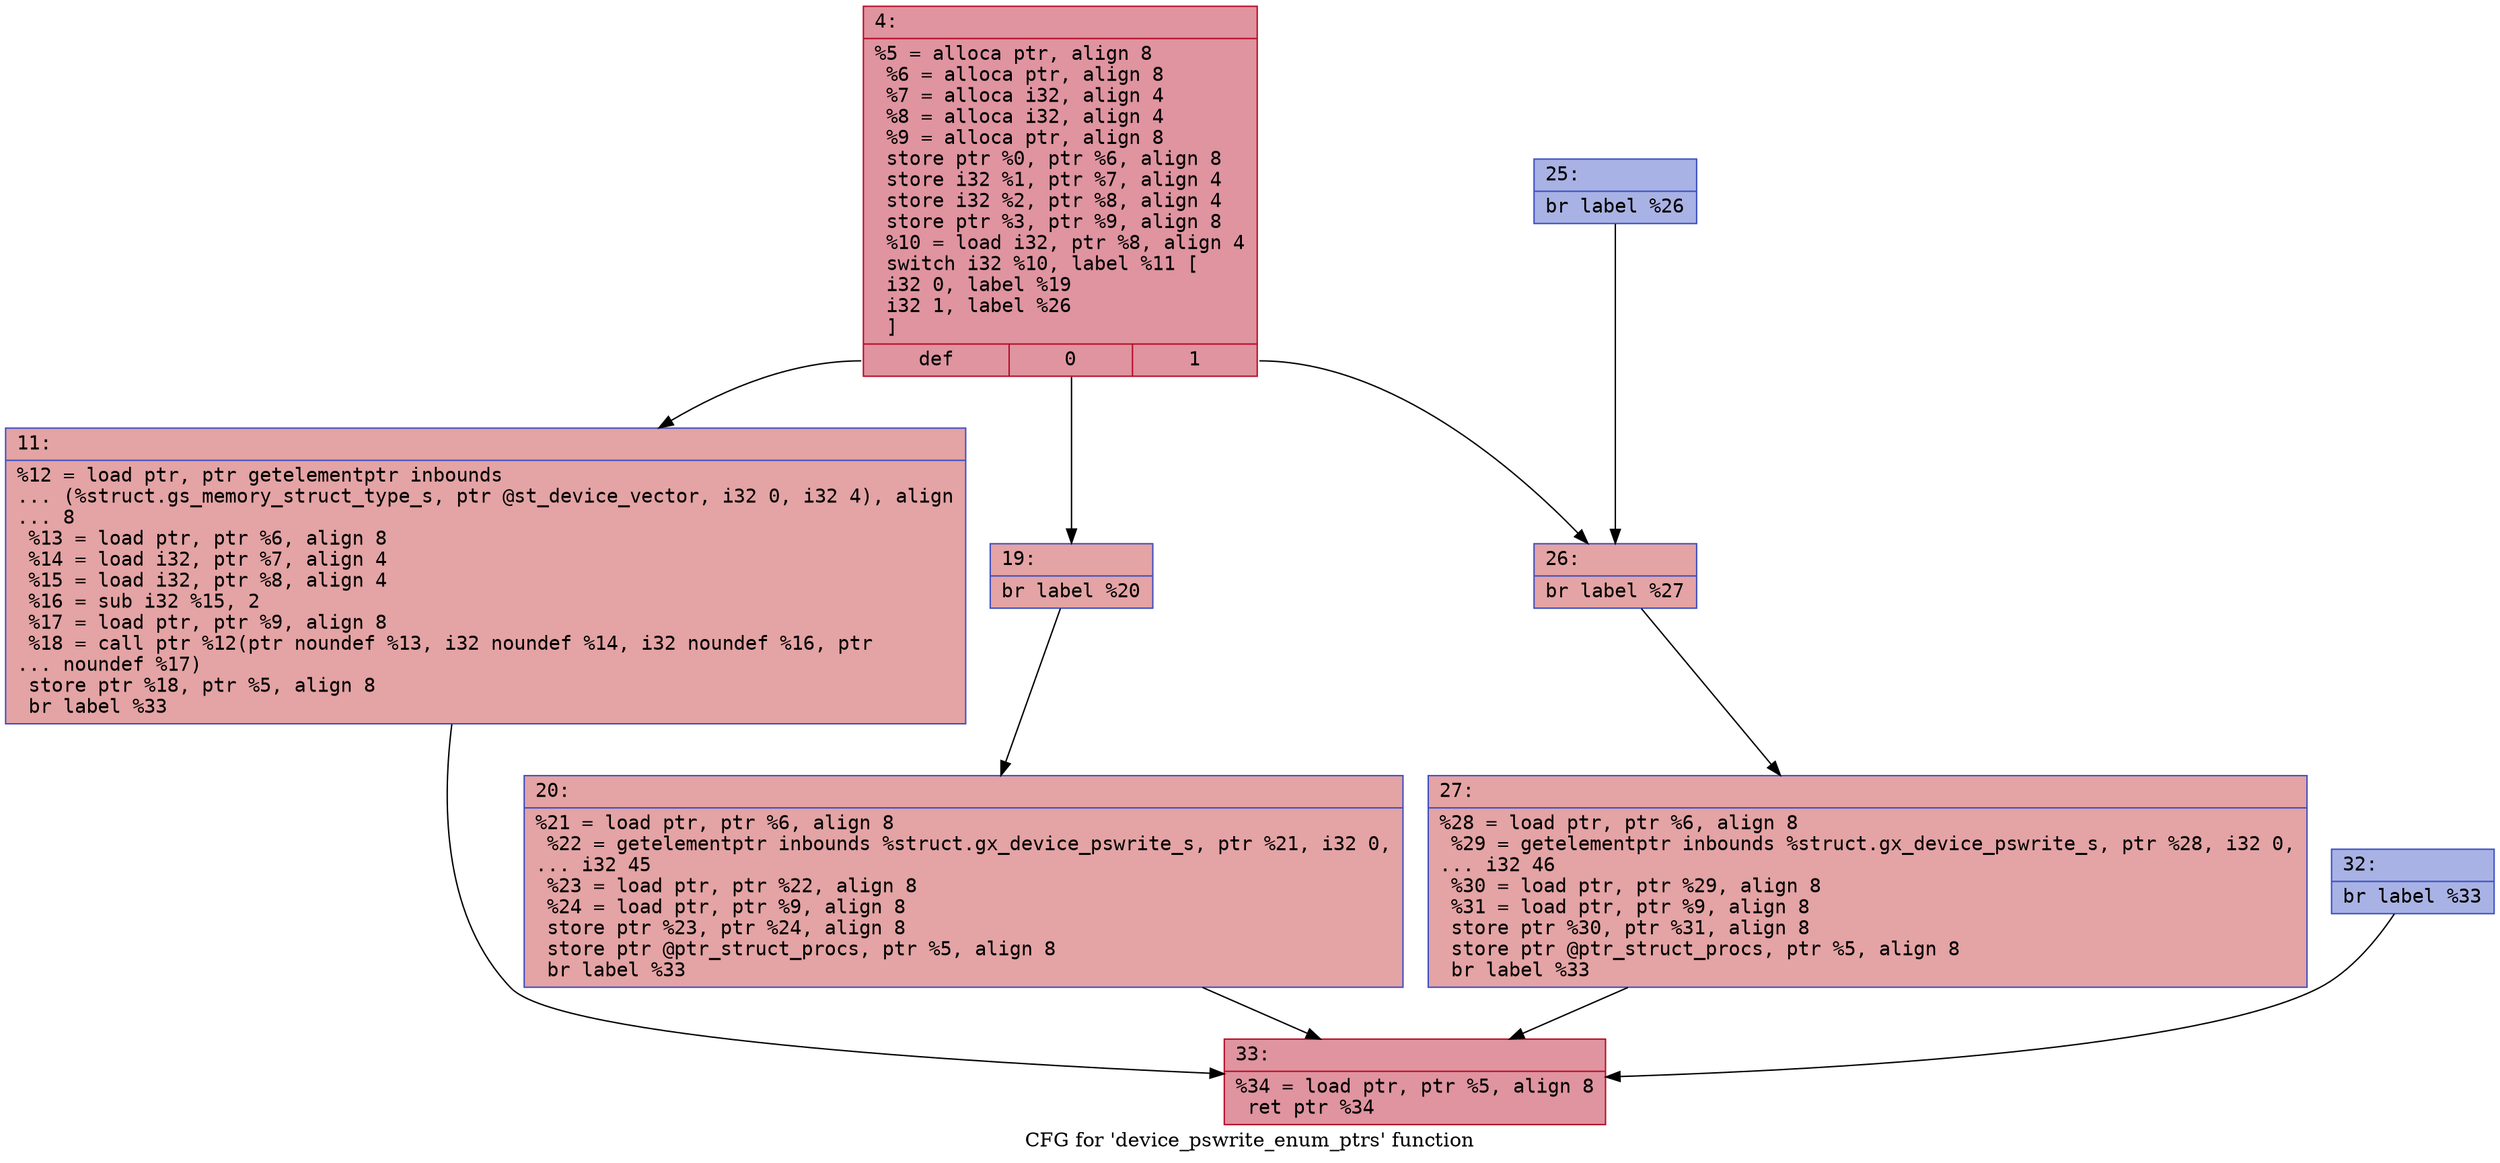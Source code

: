 digraph "CFG for 'device_pswrite_enum_ptrs' function" {
	label="CFG for 'device_pswrite_enum_ptrs' function";

	Node0x600002864dc0 [shape=record,color="#b70d28ff", style=filled, fillcolor="#b70d2870" fontname="Courier",label="{4:\l|  %5 = alloca ptr, align 8\l  %6 = alloca ptr, align 8\l  %7 = alloca i32, align 4\l  %8 = alloca i32, align 4\l  %9 = alloca ptr, align 8\l  store ptr %0, ptr %6, align 8\l  store i32 %1, ptr %7, align 4\l  store i32 %2, ptr %8, align 4\l  store ptr %3, ptr %9, align 8\l  %10 = load i32, ptr %8, align 4\l  switch i32 %10, label %11 [\l    i32 0, label %19\l    i32 1, label %26\l  ]\l|{<s0>def|<s1>0|<s2>1}}"];
	Node0x600002864dc0:s0 -> Node0x600002864e10[tooltip="4 -> 11\nProbability 33.33%" ];
	Node0x600002864dc0:s1 -> Node0x600002864e60[tooltip="4 -> 19\nProbability 33.33%" ];
	Node0x600002864dc0:s2 -> Node0x600002864f50[tooltip="4 -> 26\nProbability 33.33%" ];
	Node0x600002864e10 [shape=record,color="#3d50c3ff", style=filled, fillcolor="#c32e3170" fontname="Courier",label="{11:\l|  %12 = load ptr, ptr getelementptr inbounds\l... (%struct.gs_memory_struct_type_s, ptr @st_device_vector, i32 0, i32 4), align\l... 8\l  %13 = load ptr, ptr %6, align 8\l  %14 = load i32, ptr %7, align 4\l  %15 = load i32, ptr %8, align 4\l  %16 = sub i32 %15, 2\l  %17 = load ptr, ptr %9, align 8\l  %18 = call ptr %12(ptr noundef %13, i32 noundef %14, i32 noundef %16, ptr\l... noundef %17)\l  store ptr %18, ptr %5, align 8\l  br label %33\l}"];
	Node0x600002864e10 -> Node0x600002865040[tooltip="11 -> 33\nProbability 100.00%" ];
	Node0x600002864e60 [shape=record,color="#3d50c3ff", style=filled, fillcolor="#c32e3170" fontname="Courier",label="{19:\l|  br label %20\l}"];
	Node0x600002864e60 -> Node0x600002864eb0[tooltip="19 -> 20\nProbability 100.00%" ];
	Node0x600002864eb0 [shape=record,color="#3d50c3ff", style=filled, fillcolor="#c32e3170" fontname="Courier",label="{20:\l|  %21 = load ptr, ptr %6, align 8\l  %22 = getelementptr inbounds %struct.gx_device_pswrite_s, ptr %21, i32 0,\l... i32 45\l  %23 = load ptr, ptr %22, align 8\l  %24 = load ptr, ptr %9, align 8\l  store ptr %23, ptr %24, align 8\l  store ptr @ptr_struct_procs, ptr %5, align 8\l  br label %33\l}"];
	Node0x600002864eb0 -> Node0x600002865040[tooltip="20 -> 33\nProbability 100.00%" ];
	Node0x600002864f00 [shape=record,color="#3d50c3ff", style=filled, fillcolor="#3d50c370" fontname="Courier",label="{25:\l|  br label %26\l}"];
	Node0x600002864f00 -> Node0x600002864f50[tooltip="25 -> 26\nProbability 100.00%" ];
	Node0x600002864f50 [shape=record,color="#3d50c3ff", style=filled, fillcolor="#c32e3170" fontname="Courier",label="{26:\l|  br label %27\l}"];
	Node0x600002864f50 -> Node0x600002864fa0[tooltip="26 -> 27\nProbability 100.00%" ];
	Node0x600002864fa0 [shape=record,color="#3d50c3ff", style=filled, fillcolor="#c32e3170" fontname="Courier",label="{27:\l|  %28 = load ptr, ptr %6, align 8\l  %29 = getelementptr inbounds %struct.gx_device_pswrite_s, ptr %28, i32 0,\l... i32 46\l  %30 = load ptr, ptr %29, align 8\l  %31 = load ptr, ptr %9, align 8\l  store ptr %30, ptr %31, align 8\l  store ptr @ptr_struct_procs, ptr %5, align 8\l  br label %33\l}"];
	Node0x600002864fa0 -> Node0x600002865040[tooltip="27 -> 33\nProbability 100.00%" ];
	Node0x600002864ff0 [shape=record,color="#3d50c3ff", style=filled, fillcolor="#3d50c370" fontname="Courier",label="{32:\l|  br label %33\l}"];
	Node0x600002864ff0 -> Node0x600002865040[tooltip="32 -> 33\nProbability 100.00%" ];
	Node0x600002865040 [shape=record,color="#b70d28ff", style=filled, fillcolor="#b70d2870" fontname="Courier",label="{33:\l|  %34 = load ptr, ptr %5, align 8\l  ret ptr %34\l}"];
}
